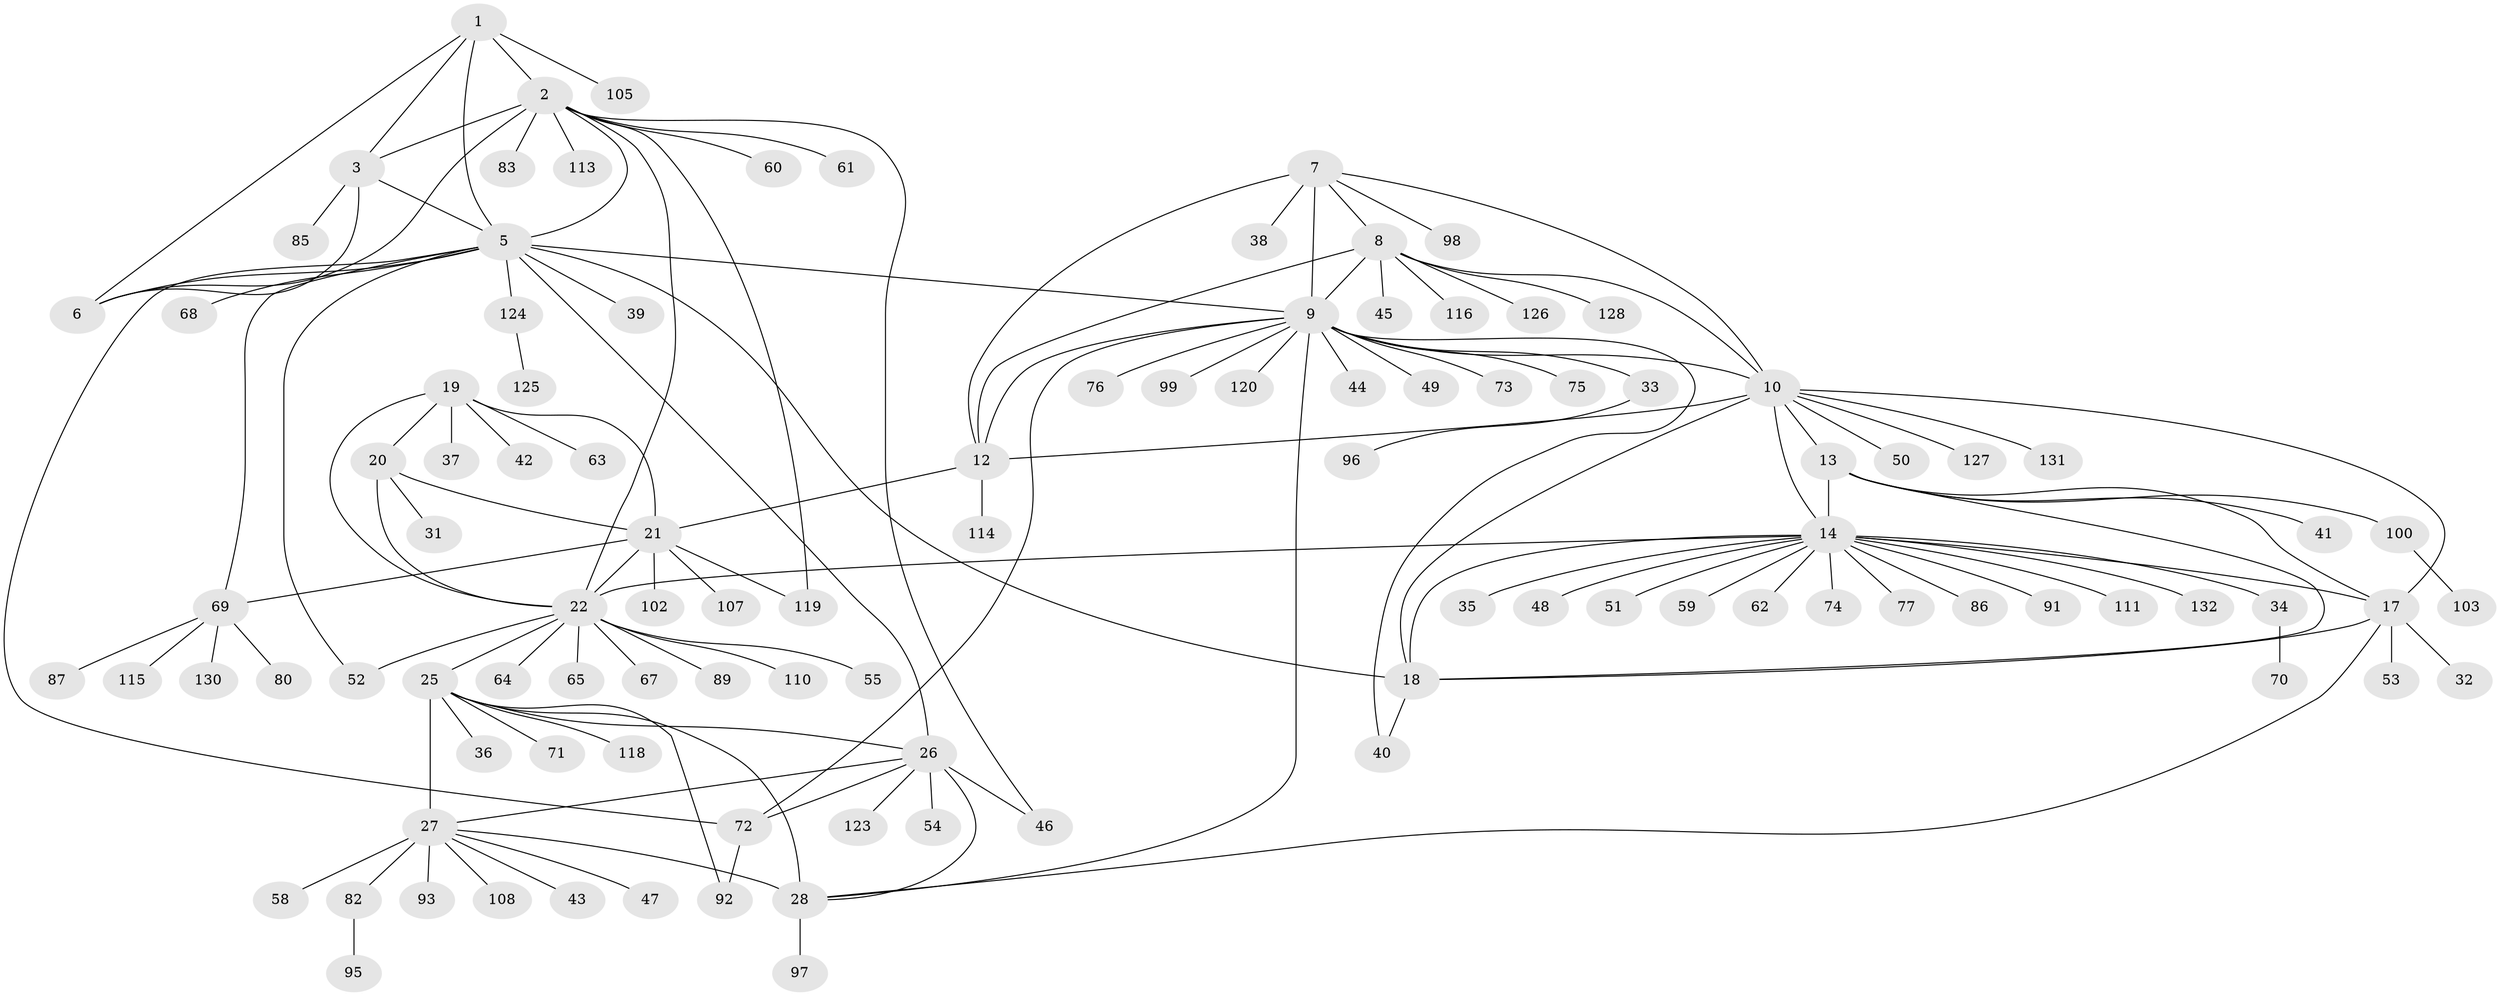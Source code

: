 // original degree distribution, {6: 0.03787878787878788, 7: 0.03787878787878788, 10: 0.022727272727272728, 15: 0.007575757575757576, 8: 0.05303030303030303, 9: 0.03787878787878788, 11: 0.030303030303030304, 12: 0.007575757575757576, 1: 0.6287878787878788, 2: 0.11363636363636363, 3: 0.015151515151515152, 4: 0.007575757575757576}
// Generated by graph-tools (version 1.1) at 2025/11/02/27/25 16:11:31]
// undirected, 105 vertices, 142 edges
graph export_dot {
graph [start="1"]
  node [color=gray90,style=filled];
  1;
  2 [super="+4"];
  3 [super="+66"];
  5 [super="+129"];
  6 [super="+101"];
  7 [super="+57"];
  8;
  9 [super="+11"];
  10 [super="+15"];
  12 [super="+88"];
  13 [super="+106"];
  14 [super="+16"];
  17 [super="+90"];
  18;
  19 [super="+84"];
  20 [super="+81"];
  21 [super="+23"];
  22 [super="+24"];
  25 [super="+29"];
  26 [super="+78"];
  27 [super="+30"];
  28 [super="+109"];
  31;
  32;
  33;
  34 [super="+56"];
  35;
  36;
  37;
  38;
  39;
  40;
  41;
  42 [super="+117"];
  43;
  44;
  45;
  46;
  47;
  48;
  49;
  50;
  51;
  52 [super="+94"];
  53;
  54;
  55;
  58;
  59;
  60;
  61;
  62;
  63;
  64;
  65;
  67 [super="+121"];
  68;
  69 [super="+104"];
  70;
  71;
  72 [super="+79"];
  73;
  74;
  75;
  76;
  77;
  80;
  82;
  83;
  85;
  86;
  87;
  89;
  91;
  92 [super="+122"];
  93;
  95;
  96;
  97;
  98;
  99;
  100;
  102;
  103;
  105;
  107;
  108;
  110 [super="+112"];
  111;
  113;
  114;
  115;
  116;
  118;
  119;
  120;
  123;
  124;
  125;
  126;
  127;
  128;
  130;
  131;
  132;
  1 -- 2 [weight=2];
  1 -- 3;
  1 -- 5;
  1 -- 6;
  1 -- 105;
  2 -- 3 [weight=2];
  2 -- 5 [weight=2];
  2 -- 6 [weight=2];
  2 -- 61;
  2 -- 113;
  2 -- 46;
  2 -- 83;
  2 -- 22;
  2 -- 119;
  2 -- 60;
  3 -- 5;
  3 -- 6;
  3 -- 85;
  5 -- 6;
  5 -- 18;
  5 -- 26;
  5 -- 39;
  5 -- 52;
  5 -- 68;
  5 -- 69;
  5 -- 72;
  5 -- 124;
  5 -- 9;
  7 -- 8;
  7 -- 9 [weight=2];
  7 -- 10;
  7 -- 12;
  7 -- 38;
  7 -- 98;
  8 -- 9 [weight=2];
  8 -- 10;
  8 -- 12;
  8 -- 45;
  8 -- 116;
  8 -- 126;
  8 -- 128;
  9 -- 10 [weight=2];
  9 -- 12 [weight=2];
  9 -- 33;
  9 -- 44;
  9 -- 49;
  9 -- 75;
  9 -- 99;
  9 -- 40;
  9 -- 73;
  9 -- 76;
  9 -- 120;
  9 -- 28;
  9 -- 72;
  10 -- 12;
  10 -- 50;
  10 -- 131;
  10 -- 17;
  10 -- 18;
  10 -- 13;
  10 -- 14 [weight=2];
  10 -- 127;
  12 -- 114;
  12 -- 21;
  13 -- 14 [weight=2];
  13 -- 17;
  13 -- 18;
  13 -- 41;
  13 -- 100;
  14 -- 17 [weight=2];
  14 -- 18 [weight=2];
  14 -- 22;
  14 -- 48;
  14 -- 77;
  14 -- 86;
  14 -- 91;
  14 -- 111;
  14 -- 34;
  14 -- 35;
  14 -- 132;
  14 -- 74;
  14 -- 51;
  14 -- 59;
  14 -- 62;
  17 -- 18;
  17 -- 28;
  17 -- 32;
  17 -- 53;
  18 -- 40;
  19 -- 20;
  19 -- 21 [weight=2];
  19 -- 22 [weight=2];
  19 -- 37;
  19 -- 42;
  19 -- 63;
  20 -- 21 [weight=2];
  20 -- 22 [weight=2];
  20 -- 31;
  21 -- 22 [weight=4];
  21 -- 102;
  21 -- 107;
  21 -- 69;
  21 -- 119;
  22 -- 25;
  22 -- 52;
  22 -- 65;
  22 -- 64;
  22 -- 67;
  22 -- 110;
  22 -- 55;
  22 -- 89;
  25 -- 26 [weight=2];
  25 -- 27 [weight=4];
  25 -- 28 [weight=2];
  25 -- 36;
  25 -- 71;
  25 -- 92;
  25 -- 118;
  26 -- 27 [weight=2];
  26 -- 28;
  26 -- 46;
  26 -- 54;
  26 -- 72;
  26 -- 123;
  27 -- 28 [weight=2];
  27 -- 47;
  27 -- 93;
  27 -- 108;
  27 -- 82;
  27 -- 58;
  27 -- 43;
  28 -- 97;
  33 -- 96;
  34 -- 70;
  69 -- 80;
  69 -- 87;
  69 -- 115;
  69 -- 130;
  72 -- 92;
  82 -- 95;
  100 -- 103;
  124 -- 125;
}
